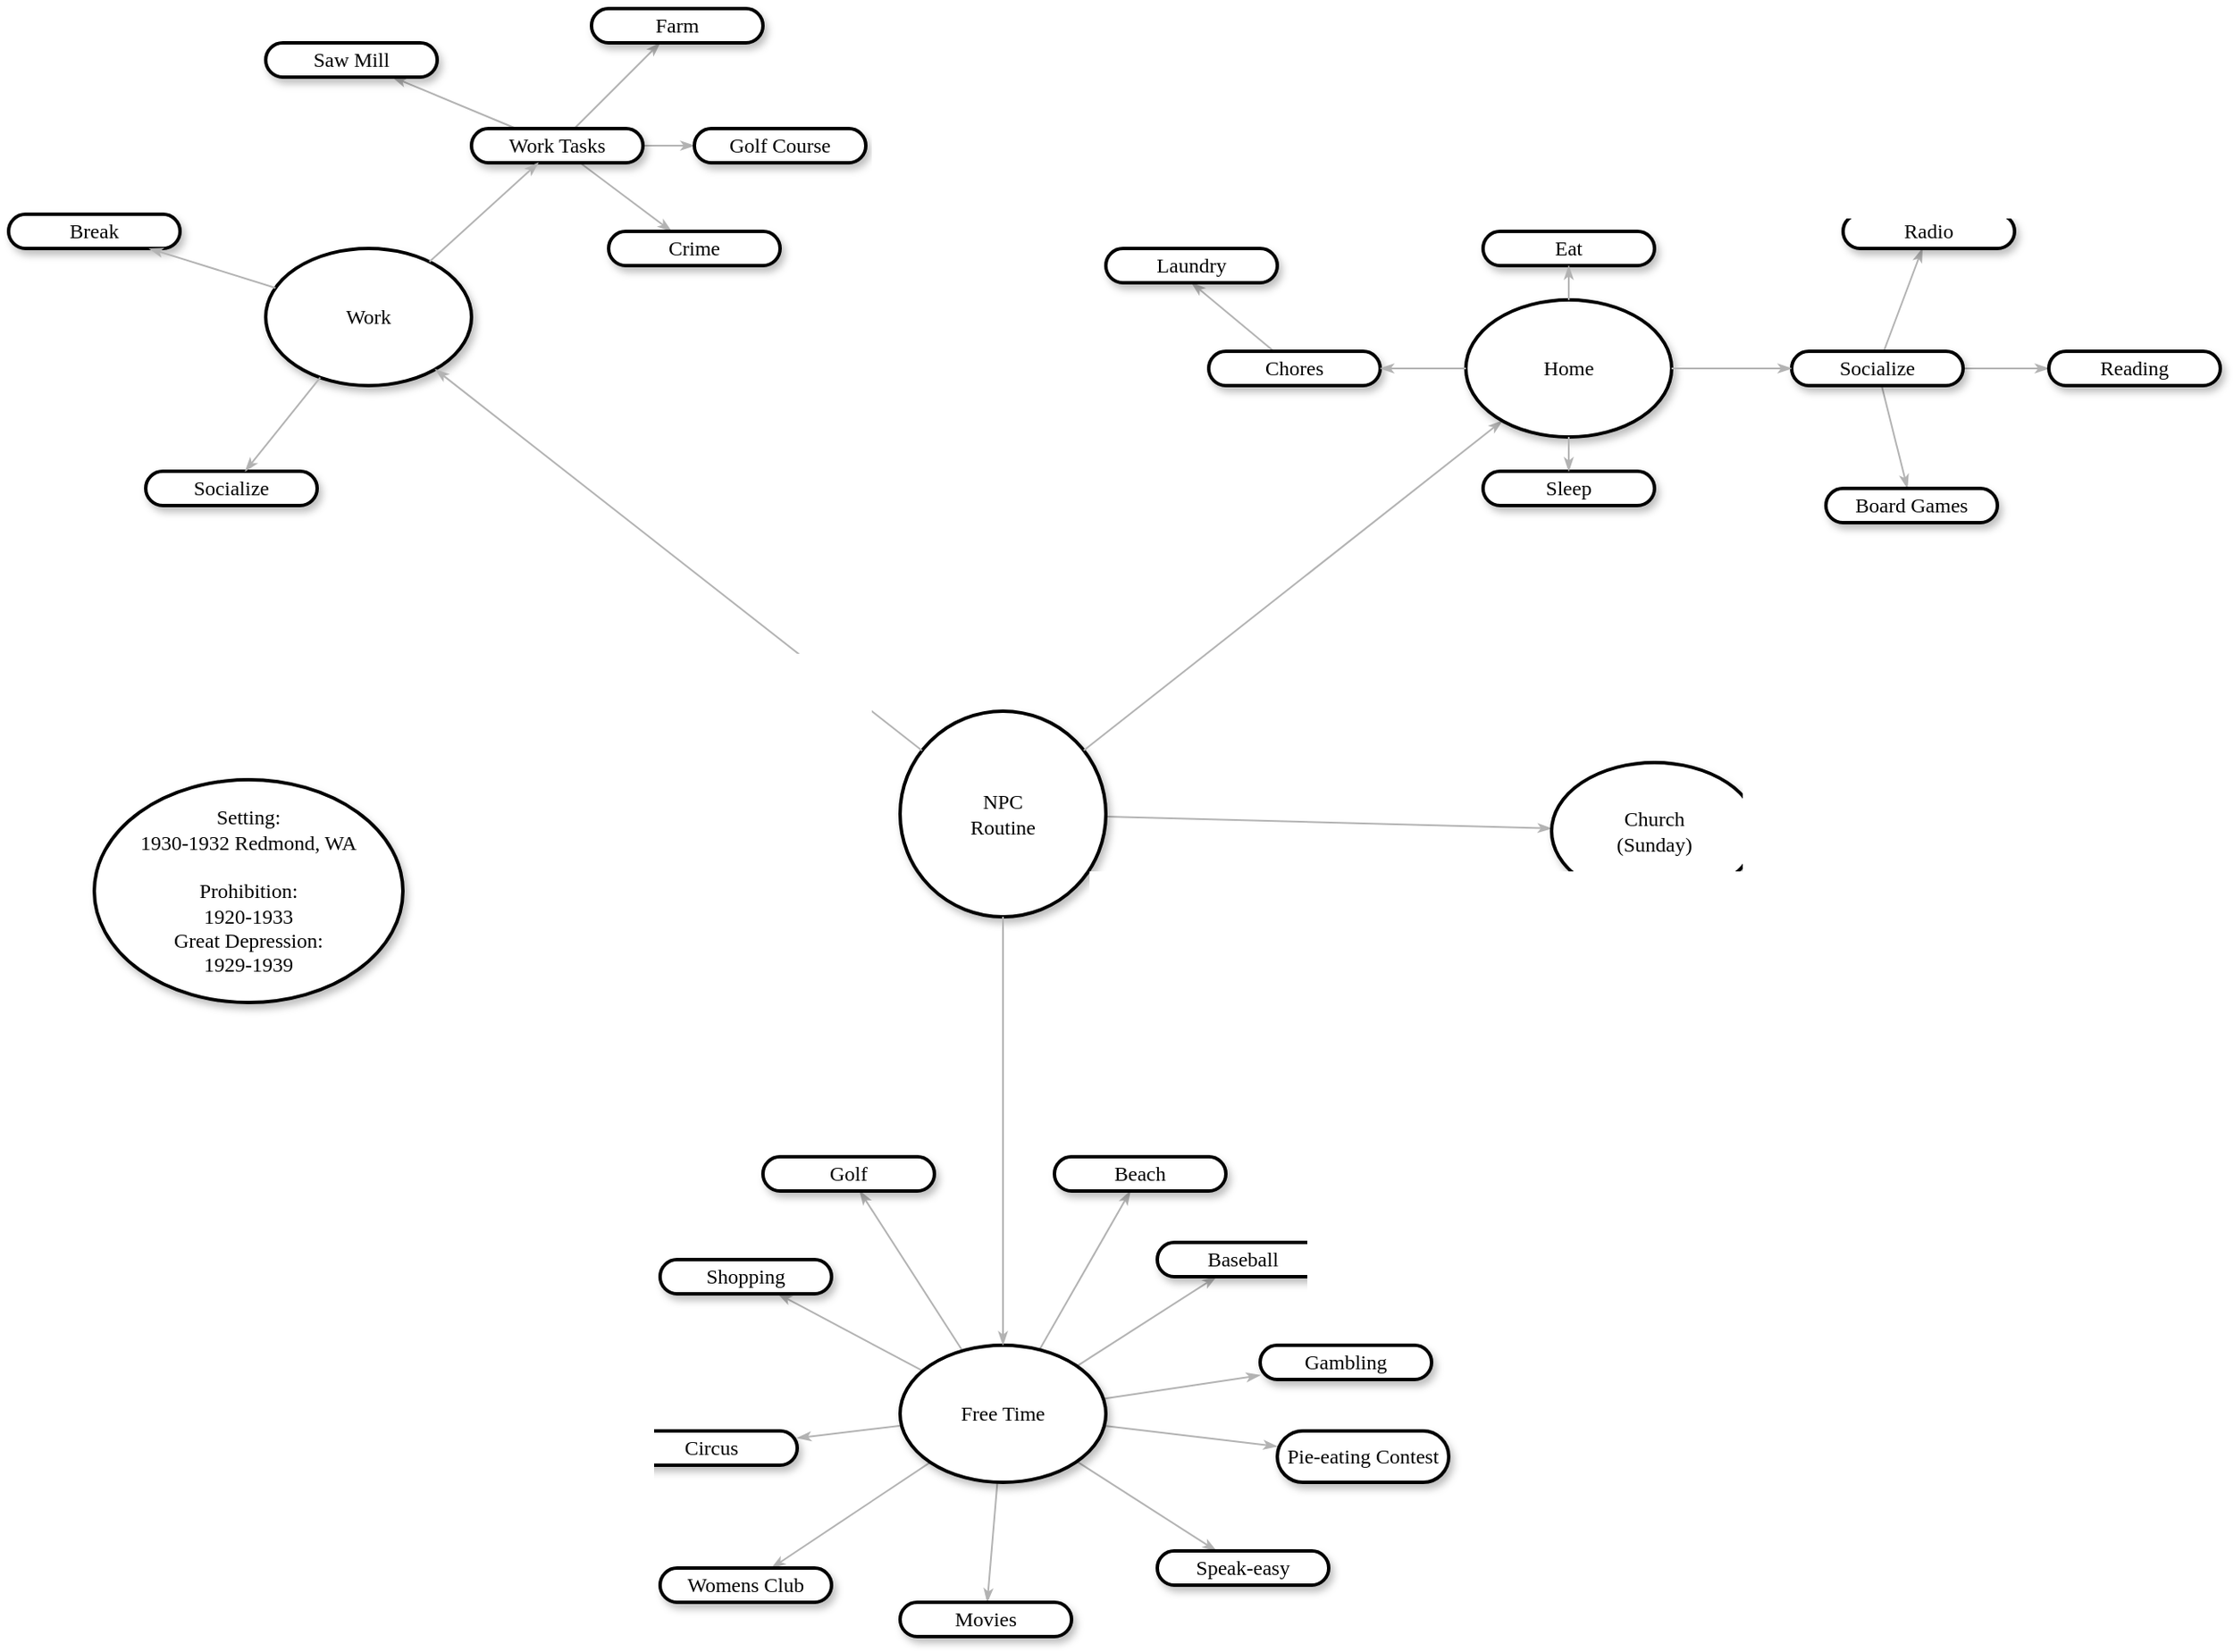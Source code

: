 <mxfile version="24.0.7" type="github">
  <diagram name="Page-1" id="ad52d381-51e7-2e0d-a935-2d0ddd2fd229">
    <mxGraphModel dx="818" dy="1867" grid="1" gridSize="10" guides="1" tooltips="1" connect="1" arrows="1" fold="1" page="1" pageScale="1" pageWidth="1100" pageHeight="850" background="none" math="0" shadow="0">
      <root>
        <mxCell id="0" />
        <mxCell id="1" parent="0" />
        <mxCell id="2c924340bb9dbf6c-1" value="Socialize" style="whiteSpace=wrap;html=1;rounded=1;shadow=1;comic=0;labelBackgroundColor=none;strokeWidth=2;fontFamily=Verdana;fontSize=12;align=center;arcSize=50;" parent="1" vertex="1">
          <mxGeometry x="90" y="120" width="100" height="20" as="geometry" />
        </mxCell>
        <mxCell id="2c924340bb9dbf6c-2" value="Work" style="ellipse;whiteSpace=wrap;html=1;rounded=1;shadow=1;comic=0;labelBackgroundColor=none;strokeWidth=2;fontFamily=Verdana;fontSize=12;align=center;" parent="1" vertex="1">
          <mxGeometry x="160" y="-10" width="120" height="80" as="geometry" />
        </mxCell>
        <mxCell id="UxoyAw1FXWE8Ad-K0um6-47" style="edgeStyle=none;rounded=1;orthogonalLoop=1;jettySize=auto;html=1;strokeColor=#B3B3B3;strokeWidth=1;align=center;verticalAlign=middle;fontFamily=Verdana;fontSize=12;fontColor=default;labelBackgroundColor=none;startArrow=none;startFill=0;startSize=5;endArrow=classicThin;endFill=1;endSize=5;" edge="1" parent="1" source="2c924340bb9dbf6c-4" target="UxoyAw1FXWE8Ad-K0um6-46">
          <mxGeometry relative="1" as="geometry" />
        </mxCell>
        <mxCell id="2c924340bb9dbf6c-4" value="&lt;div&gt;NPC&lt;/div&gt;&lt;div&gt;Routine&lt;br&gt;&lt;/div&gt;" style="ellipse;whiteSpace=wrap;html=1;rounded=1;shadow=1;comic=0;labelBackgroundColor=none;strokeWidth=2;fontFamily=Verdana;fontSize=12;align=center;" parent="1" vertex="1">
          <mxGeometry x="530" y="260" width="120" height="120" as="geometry" />
        </mxCell>
        <mxCell id="UxoyAw1FXWE8Ad-K0um6-15" style="edgeStyle=none;rounded=1;orthogonalLoop=1;jettySize=auto;html=1;strokeColor=#B3B3B3;strokeWidth=1;align=center;verticalAlign=middle;fontFamily=Verdana;fontSize=12;fontColor=default;labelBackgroundColor=none;startArrow=none;startFill=0;startSize=5;endArrow=classicThin;endFill=1;endSize=5;" edge="1" parent="1" source="2c924340bb9dbf6c-5" target="UxoyAw1FXWE8Ad-K0um6-13">
          <mxGeometry relative="1" as="geometry" />
        </mxCell>
        <mxCell id="UxoyAw1FXWE8Ad-K0um6-17" style="edgeStyle=none;rounded=1;orthogonalLoop=1;jettySize=auto;html=1;strokeColor=#B3B3B3;strokeWidth=1;align=center;verticalAlign=middle;fontFamily=Verdana;fontSize=12;fontColor=default;labelBackgroundColor=none;startArrow=none;startFill=0;startSize=5;endArrow=classicThin;endFill=1;endSize=5;" edge="1" parent="1" source="2c924340bb9dbf6c-5" target="UxoyAw1FXWE8Ad-K0um6-16">
          <mxGeometry relative="1" as="geometry" />
        </mxCell>
        <mxCell id="UxoyAw1FXWE8Ad-K0um6-19" style="edgeStyle=none;rounded=1;orthogonalLoop=1;jettySize=auto;html=1;strokeColor=#B3B3B3;strokeWidth=1;align=center;verticalAlign=middle;fontFamily=Verdana;fontSize=12;fontColor=default;labelBackgroundColor=none;startArrow=none;startFill=0;startSize=5;endArrow=classicThin;endFill=1;endSize=5;" edge="1" parent="1" source="2c924340bb9dbf6c-5" target="UxoyAw1FXWE8Ad-K0um6-18">
          <mxGeometry relative="1" as="geometry" />
        </mxCell>
        <mxCell id="UxoyAw1FXWE8Ad-K0um6-22" style="edgeStyle=none;rounded=1;orthogonalLoop=1;jettySize=auto;html=1;strokeColor=#B3B3B3;strokeWidth=1;align=center;verticalAlign=middle;fontFamily=Verdana;fontSize=12;fontColor=default;labelBackgroundColor=none;startArrow=none;startFill=0;startSize=5;endArrow=classicThin;endFill=1;endSize=5;" edge="1" parent="1" source="2c924340bb9dbf6c-5" target="UxoyAw1FXWE8Ad-K0um6-21">
          <mxGeometry relative="1" as="geometry" />
        </mxCell>
        <mxCell id="UxoyAw1FXWE8Ad-K0um6-24" style="edgeStyle=none;rounded=1;orthogonalLoop=1;jettySize=auto;html=1;strokeColor=#B3B3B3;strokeWidth=1;align=center;verticalAlign=middle;fontFamily=Verdana;fontSize=12;fontColor=default;labelBackgroundColor=none;startArrow=none;startFill=0;startSize=5;endArrow=classicThin;endFill=1;endSize=5;" edge="1" parent="1" source="2c924340bb9dbf6c-5" target="UxoyAw1FXWE8Ad-K0um6-23">
          <mxGeometry relative="1" as="geometry" />
        </mxCell>
        <mxCell id="UxoyAw1FXWE8Ad-K0um6-27" style="edgeStyle=none;rounded=1;orthogonalLoop=1;jettySize=auto;html=1;strokeColor=#B3B3B3;strokeWidth=1;align=center;verticalAlign=middle;fontFamily=Verdana;fontSize=12;fontColor=default;labelBackgroundColor=none;startArrow=none;startFill=0;startSize=5;endArrow=classicThin;endFill=1;endSize=5;" edge="1" parent="1" source="2c924340bb9dbf6c-5" target="UxoyAw1FXWE8Ad-K0um6-25">
          <mxGeometry relative="1" as="geometry" />
        </mxCell>
        <mxCell id="UxoyAw1FXWE8Ad-K0um6-41" style="edgeStyle=none;rounded=1;orthogonalLoop=1;jettySize=auto;html=1;strokeColor=#B3B3B3;strokeWidth=1;align=center;verticalAlign=middle;fontFamily=Verdana;fontSize=12;fontColor=default;labelBackgroundColor=none;startArrow=none;startFill=0;startSize=5;endArrow=classicThin;endFill=1;endSize=5;" edge="1" parent="1" source="2c924340bb9dbf6c-5" target="UxoyAw1FXWE8Ad-K0um6-40">
          <mxGeometry relative="1" as="geometry" />
        </mxCell>
        <mxCell id="UxoyAw1FXWE8Ad-K0um6-43" style="edgeStyle=none;rounded=1;orthogonalLoop=1;jettySize=auto;html=1;strokeColor=#B3B3B3;strokeWidth=1;align=center;verticalAlign=middle;fontFamily=Verdana;fontSize=12;fontColor=default;labelBackgroundColor=none;startArrow=none;startFill=0;startSize=5;endArrow=classicThin;endFill=1;endSize=5;" edge="1" parent="1" source="2c924340bb9dbf6c-5" target="UxoyAw1FXWE8Ad-K0um6-42">
          <mxGeometry relative="1" as="geometry" />
        </mxCell>
        <mxCell id="UxoyAw1FXWE8Ad-K0um6-45" style="edgeStyle=none;rounded=1;orthogonalLoop=1;jettySize=auto;html=1;strokeColor=#B3B3B3;strokeWidth=1;align=center;verticalAlign=middle;fontFamily=Verdana;fontSize=12;fontColor=default;labelBackgroundColor=none;startArrow=none;startFill=0;startSize=5;endArrow=classicThin;endFill=1;endSize=5;" edge="1" parent="1" source="2c924340bb9dbf6c-5" target="UxoyAw1FXWE8Ad-K0um6-44">
          <mxGeometry relative="1" as="geometry" />
        </mxCell>
        <mxCell id="UxoyAw1FXWE8Ad-K0um6-49" style="edgeStyle=none;rounded=1;orthogonalLoop=1;jettySize=auto;html=1;strokeColor=#B3B3B3;strokeWidth=1;align=center;verticalAlign=middle;fontFamily=Verdana;fontSize=12;fontColor=default;labelBackgroundColor=none;startArrow=none;startFill=0;startSize=5;endArrow=classicThin;endFill=1;endSize=5;" edge="1" parent="1" source="2c924340bb9dbf6c-5" target="UxoyAw1FXWE8Ad-K0um6-48">
          <mxGeometry relative="1" as="geometry" />
        </mxCell>
        <mxCell id="2c924340bb9dbf6c-5" value="Free Time" style="ellipse;whiteSpace=wrap;html=1;rounded=1;shadow=1;comic=0;labelBackgroundColor=none;strokeWidth=2;fontFamily=Verdana;fontSize=12;align=center;" parent="1" vertex="1">
          <mxGeometry x="530" y="630" width="120" height="80" as="geometry" />
        </mxCell>
        <mxCell id="2c924340bb9dbf6c-10" value="Break" style="whiteSpace=wrap;html=1;rounded=1;shadow=1;comic=0;labelBackgroundColor=none;strokeWidth=2;fontFamily=Verdana;fontSize=12;align=center;arcSize=50;" parent="1" vertex="1">
          <mxGeometry x="10" y="-30" width="100" height="20" as="geometry" />
        </mxCell>
        <mxCell id="2c924340bb9dbf6c-27" value="" style="edgeStyle=none;rounded=1;html=1;labelBackgroundColor=none;startArrow=none;startFill=0;startSize=5;endArrow=classicThin;endFill=1;endSize=5;jettySize=auto;orthogonalLoop=1;strokeColor=#B3B3B3;strokeWidth=1;fontFamily=Verdana;fontSize=12" parent="1" source="2c924340bb9dbf6c-2" target="2c924340bb9dbf6c-10" edge="1">
          <mxGeometry relative="1" as="geometry" />
        </mxCell>
        <mxCell id="2c924340bb9dbf6c-28" value="" style="edgeStyle=none;rounded=1;html=1;labelBackgroundColor=none;startArrow=none;startFill=0;startSize=5;endArrow=classicThin;endFill=1;endSize=5;jettySize=auto;orthogonalLoop=1;strokeColor=#B3B3B3;strokeWidth=1;fontFamily=Verdana;fontSize=12" parent="1" source="2c924340bb9dbf6c-2" target="2c924340bb9dbf6c-1" edge="1">
          <mxGeometry relative="1" as="geometry" />
        </mxCell>
        <mxCell id="2c924340bb9dbf6c-31" value="" style="edgeStyle=none;rounded=1;html=1;labelBackgroundColor=none;startArrow=none;startFill=0;startSize=5;endArrow=classicThin;endFill=1;endSize=5;jettySize=auto;orthogonalLoop=1;strokeColor=#B3B3B3;strokeWidth=1;fontFamily=Verdana;fontSize=12" parent="1" source="2c924340bb9dbf6c-4" target="2c924340bb9dbf6c-2" edge="1">
          <mxGeometry relative="1" as="geometry" />
        </mxCell>
        <mxCell id="2c924340bb9dbf6c-32" value="" style="edgeStyle=none;rounded=1;html=1;labelBackgroundColor=none;startArrow=none;startFill=0;startSize=5;endArrow=classicThin;endFill=1;endSize=5;jettySize=auto;orthogonalLoop=1;strokeColor=#B3B3B3;strokeWidth=1;fontFamily=Verdana;fontSize=12" parent="1" source="2c924340bb9dbf6c-4" target="2c924340bb9dbf6c-3" edge="1">
          <mxGeometry relative="1" as="geometry" />
        </mxCell>
        <mxCell id="2c924340bb9dbf6c-33" value="" style="edgeStyle=none;rounded=1;html=1;labelBackgroundColor=none;startArrow=none;startFill=0;startSize=5;endArrow=classicThin;endFill=1;endSize=5;jettySize=auto;orthogonalLoop=1;strokeColor=#B3B3B3;strokeWidth=1;fontFamily=Verdana;fontSize=12" parent="1" source="2c924340bb9dbf6c-4" target="2c924340bb9dbf6c-5" edge="1">
          <mxGeometry relative="1" as="geometry" />
        </mxCell>
        <mxCell id="UxoyAw1FXWE8Ad-K0um6-35" style="edgeStyle=none;rounded=1;orthogonalLoop=1;jettySize=auto;html=1;strokeColor=#B3B3B3;strokeWidth=1;align=center;verticalAlign=middle;fontFamily=Verdana;fontSize=12;fontColor=default;labelBackgroundColor=none;startArrow=none;startFill=0;startSize=5;endArrow=classicThin;endFill=1;endSize=5;" edge="1" parent="1" source="2c924340bb9dbf6c-55" target="UxoyAw1FXWE8Ad-K0um6-34">
          <mxGeometry relative="1" as="geometry" />
        </mxCell>
        <mxCell id="UxoyAw1FXWE8Ad-K0um6-37" style="edgeStyle=none;rounded=1;orthogonalLoop=1;jettySize=auto;html=1;strokeColor=#B3B3B3;strokeWidth=1;align=center;verticalAlign=middle;fontFamily=Verdana;fontSize=12;fontColor=default;labelBackgroundColor=none;startArrow=none;startFill=0;startSize=5;endArrow=classicThin;endFill=1;endSize=5;" edge="1" parent="1" source="2c924340bb9dbf6c-55" target="UxoyAw1FXWE8Ad-K0um6-36">
          <mxGeometry relative="1" as="geometry">
            <mxPoint x="420" y="-110" as="targetPoint" />
          </mxGeometry>
        </mxCell>
        <mxCell id="UxoyAw1FXWE8Ad-K0um6-39" style="edgeStyle=none;rounded=1;orthogonalLoop=1;jettySize=auto;html=1;strokeColor=#B3B3B3;strokeWidth=1;align=center;verticalAlign=middle;fontFamily=Verdana;fontSize=12;fontColor=default;labelBackgroundColor=none;startArrow=none;startFill=0;startSize=5;endArrow=classicThin;endFill=1;endSize=5;" edge="1" parent="1" source="2c924340bb9dbf6c-55" target="UxoyAw1FXWE8Ad-K0um6-38">
          <mxGeometry relative="1" as="geometry" />
        </mxCell>
        <mxCell id="UxoyAw1FXWE8Ad-K0um6-54" style="edgeStyle=none;rounded=1;orthogonalLoop=1;jettySize=auto;html=1;strokeColor=#B3B3B3;strokeWidth=1;align=center;verticalAlign=middle;fontFamily=Verdana;fontSize=12;fontColor=default;labelBackgroundColor=none;startArrow=none;startFill=0;startSize=5;endArrow=classicThin;endFill=1;endSize=5;" edge="1" parent="1" source="2c924340bb9dbf6c-55" target="UxoyAw1FXWE8Ad-K0um6-52">
          <mxGeometry relative="1" as="geometry" />
        </mxCell>
        <mxCell id="2c924340bb9dbf6c-55" value="Work Tasks" style="whiteSpace=wrap;html=1;rounded=1;shadow=1;comic=0;labelBackgroundColor=none;strokeWidth=2;fontFamily=Verdana;fontSize=12;align=center;arcSize=50;" parent="1" vertex="1">
          <mxGeometry x="280" y="-80" width="100" height="20" as="geometry" />
        </mxCell>
        <mxCell id="2c924340bb9dbf6c-61" value="" style="edgeStyle=none;rounded=1;html=1;labelBackgroundColor=none;startArrow=none;startFill=0;startSize=5;endArrow=classicThin;endFill=1;endSize=5;jettySize=auto;orthogonalLoop=1;strokeColor=#B3B3B3;strokeWidth=1;fontFamily=Verdana;fontSize=12" parent="1" source="2c924340bb9dbf6c-2" target="2c924340bb9dbf6c-55" edge="1">
          <mxGeometry relative="1" as="geometry" />
        </mxCell>
        <mxCell id="2c924340bb9dbf6c-3" value="&lt;div&gt;Home&lt;/div&gt;" style="ellipse;whiteSpace=wrap;html=1;rounded=1;shadow=1;comic=0;labelBackgroundColor=none;strokeWidth=2;fontFamily=Verdana;fontSize=12;align=center;" parent="1" vertex="1">
          <mxGeometry x="860" y="20" width="120" height="80" as="geometry" />
        </mxCell>
        <mxCell id="2c924340bb9dbf6c-11" value="Sleep" style="whiteSpace=wrap;html=1;rounded=1;shadow=1;comic=0;labelBackgroundColor=none;strokeWidth=2;fontFamily=Verdana;fontSize=12;align=center;arcSize=50;" parent="1" vertex="1">
          <mxGeometry x="870" y="120" width="100" height="20" as="geometry" />
        </mxCell>
        <mxCell id="2c924340bb9dbf6c-14" value="Eat" style="whiteSpace=wrap;html=1;rounded=1;shadow=1;comic=0;labelBackgroundColor=none;strokeWidth=2;fontFamily=Verdana;fontSize=12;align=center;arcSize=50;" parent="1" vertex="1">
          <mxGeometry x="870" y="-20" width="100" height="20" as="geometry" />
        </mxCell>
        <mxCell id="UxoyAw1FXWE8Ad-K0um6-10" style="edgeStyle=none;rounded=1;orthogonalLoop=1;jettySize=auto;html=1;entryX=0.5;entryY=1;entryDx=0;entryDy=0;strokeColor=#B3B3B3;strokeWidth=1;align=center;verticalAlign=middle;fontFamily=Verdana;fontSize=12;fontColor=default;labelBackgroundColor=none;startArrow=none;startFill=0;startSize=5;endArrow=classicThin;endFill=1;endSize=5;" edge="1" parent="1" source="2c924340bb9dbf6c-15" target="UxoyAw1FXWE8Ad-K0um6-7">
          <mxGeometry relative="1" as="geometry" />
        </mxCell>
        <mxCell id="2c924340bb9dbf6c-15" value="Chores" style="whiteSpace=wrap;html=1;rounded=1;shadow=1;comic=0;labelBackgroundColor=none;strokeWidth=2;fontFamily=Verdana;fontSize=12;align=center;arcSize=50;" parent="1" vertex="1">
          <mxGeometry x="710" y="50" width="100" height="20" as="geometry" />
        </mxCell>
        <mxCell id="UxoyAw1FXWE8Ad-K0um6-29" style="edgeStyle=none;rounded=1;orthogonalLoop=1;jettySize=auto;html=1;strokeColor=#B3B3B3;strokeWidth=1;align=center;verticalAlign=middle;fontFamily=Verdana;fontSize=12;fontColor=default;labelBackgroundColor=none;startArrow=none;startFill=0;startSize=5;endArrow=classicThin;endFill=1;endSize=5;" edge="1" parent="1" source="2c924340bb9dbf6c-16" target="UxoyAw1FXWE8Ad-K0um6-28">
          <mxGeometry relative="1" as="geometry" />
        </mxCell>
        <mxCell id="UxoyAw1FXWE8Ad-K0um6-31" style="edgeStyle=none;rounded=1;orthogonalLoop=1;jettySize=auto;html=1;strokeColor=#B3B3B3;strokeWidth=1;align=center;verticalAlign=middle;fontFamily=Verdana;fontSize=12;fontColor=default;labelBackgroundColor=none;startArrow=none;startFill=0;startSize=5;endArrow=classicThin;endFill=1;endSize=5;" edge="1" parent="1" source="2c924340bb9dbf6c-16" target="UxoyAw1FXWE8Ad-K0um6-30">
          <mxGeometry relative="1" as="geometry" />
        </mxCell>
        <mxCell id="UxoyAw1FXWE8Ad-K0um6-33" style="edgeStyle=none;rounded=1;orthogonalLoop=1;jettySize=auto;html=1;strokeColor=#B3B3B3;strokeWidth=1;align=center;verticalAlign=middle;fontFamily=Verdana;fontSize=12;fontColor=default;labelBackgroundColor=none;startArrow=none;startFill=0;startSize=5;endArrow=classicThin;endFill=1;endSize=5;" edge="1" parent="1" source="2c924340bb9dbf6c-16" target="UxoyAw1FXWE8Ad-K0um6-32">
          <mxGeometry relative="1" as="geometry" />
        </mxCell>
        <mxCell id="2c924340bb9dbf6c-16" value="Socialize" style="whiteSpace=wrap;html=1;rounded=1;shadow=1;comic=0;labelBackgroundColor=none;strokeWidth=2;fontFamily=Verdana;fontSize=12;align=center;arcSize=50;" parent="1" vertex="1">
          <mxGeometry x="1050" y="50" width="100" height="20" as="geometry" />
        </mxCell>
        <mxCell id="2c924340bb9dbf6c-43" value="" style="edgeStyle=none;rounded=1;html=1;labelBackgroundColor=none;startArrow=none;startFill=0;startSize=5;endArrow=classicThin;endFill=1;endSize=5;jettySize=auto;orthogonalLoop=1;strokeColor=#B3B3B3;strokeWidth=1;fontFamily=Verdana;fontSize=12" parent="1" source="2c924340bb9dbf6c-3" target="2c924340bb9dbf6c-16" edge="1">
          <mxGeometry relative="1" as="geometry" />
        </mxCell>
        <mxCell id="2c924340bb9dbf6c-44" value="" style="edgeStyle=none;rounded=1;html=1;labelBackgroundColor=none;startArrow=none;startFill=0;startSize=5;endArrow=classicThin;endFill=1;endSize=5;jettySize=auto;orthogonalLoop=1;strokeColor=#B3B3B3;strokeWidth=1;fontFamily=Verdana;fontSize=12" parent="1" source="2c924340bb9dbf6c-3" target="2c924340bb9dbf6c-15" edge="1">
          <mxGeometry relative="1" as="geometry" />
        </mxCell>
        <mxCell id="2c924340bb9dbf6c-45" value="" style="edgeStyle=none;rounded=1;html=1;labelBackgroundColor=none;startArrow=none;startFill=0;startSize=5;endArrow=classicThin;endFill=1;endSize=5;jettySize=auto;orthogonalLoop=1;strokeColor=#B3B3B3;strokeWidth=1;fontFamily=Verdana;fontSize=12" parent="1" source="2c924340bb9dbf6c-3" target="2c924340bb9dbf6c-14" edge="1">
          <mxGeometry relative="1" as="geometry" />
        </mxCell>
        <mxCell id="2c924340bb9dbf6c-46" value="" style="edgeStyle=none;rounded=1;html=1;labelBackgroundColor=none;startArrow=none;startFill=0;startSize=5;endArrow=classicThin;endFill=1;endSize=5;jettySize=auto;orthogonalLoop=1;strokeColor=#B3B3B3;strokeWidth=1;fontFamily=Verdana;fontSize=12" parent="1" source="2c924340bb9dbf6c-3" target="2c924340bb9dbf6c-11" edge="1">
          <mxGeometry x="0.012" relative="1" as="geometry">
            <mxPoint as="offset" />
          </mxGeometry>
        </mxCell>
        <mxCell id="UxoyAw1FXWE8Ad-K0um6-7" value="Laundry" style="whiteSpace=wrap;html=1;rounded=1;shadow=1;comic=0;labelBackgroundColor=none;strokeWidth=2;fontFamily=Verdana;fontSize=12;align=center;arcSize=50;" vertex="1" parent="1">
          <mxGeometry x="650" y="-10" width="100" height="20" as="geometry" />
        </mxCell>
        <mxCell id="UxoyAw1FXWE8Ad-K0um6-13" value="Shopping" style="whiteSpace=wrap;html=1;rounded=1;shadow=1;comic=0;labelBackgroundColor=none;strokeWidth=2;fontFamily=Verdana;fontSize=12;align=center;arcSize=50;" vertex="1" parent="1">
          <mxGeometry x="390" y="580" width="100" height="20" as="geometry" />
        </mxCell>
        <mxCell id="UxoyAw1FXWE8Ad-K0um6-16" value="Circus" style="whiteSpace=wrap;html=1;rounded=1;shadow=1;comic=0;labelBackgroundColor=none;strokeWidth=2;fontFamily=Verdana;fontSize=12;align=center;arcSize=50;" vertex="1" parent="1">
          <mxGeometry x="370" y="680" width="100" height="20" as="geometry" />
        </mxCell>
        <mxCell id="UxoyAw1FXWE8Ad-K0um6-18" value="Baseball" style="whiteSpace=wrap;html=1;rounded=1;shadow=1;comic=0;labelBackgroundColor=none;strokeWidth=2;fontFamily=Verdana;fontSize=12;align=center;arcSize=50;" vertex="1" parent="1">
          <mxGeometry x="680" y="570" width="100" height="20" as="geometry" />
        </mxCell>
        <mxCell id="UxoyAw1FXWE8Ad-K0um6-21" value="Pie-eating Contest" style="whiteSpace=wrap;html=1;rounded=1;shadow=1;comic=0;labelBackgroundColor=none;strokeWidth=2;fontFamily=Verdana;fontSize=12;align=center;arcSize=50;" vertex="1" parent="1">
          <mxGeometry x="750" y="680" width="100" height="30" as="geometry" />
        </mxCell>
        <mxCell id="UxoyAw1FXWE8Ad-K0um6-23" value="Speak-easy" style="whiteSpace=wrap;html=1;rounded=1;shadow=1;comic=0;labelBackgroundColor=none;strokeWidth=2;fontFamily=Verdana;fontSize=12;align=center;arcSize=50;" vertex="1" parent="1">
          <mxGeometry x="680" y="750" width="100" height="20" as="geometry" />
        </mxCell>
        <mxCell id="UxoyAw1FXWE8Ad-K0um6-25" value="Movies" style="whiteSpace=wrap;html=1;rounded=1;shadow=1;comic=0;labelBackgroundColor=none;strokeWidth=2;fontFamily=Verdana;fontSize=12;align=center;arcSize=50;" vertex="1" parent="1">
          <mxGeometry x="530" y="780" width="100" height="20" as="geometry" />
        </mxCell>
        <mxCell id="UxoyAw1FXWE8Ad-K0um6-28" value="Board Games" style="whiteSpace=wrap;html=1;rounded=1;shadow=1;comic=0;labelBackgroundColor=none;strokeWidth=2;fontFamily=Verdana;fontSize=12;align=center;arcSize=50;" vertex="1" parent="1">
          <mxGeometry x="1070" y="130" width="100" height="20" as="geometry" />
        </mxCell>
        <mxCell id="UxoyAw1FXWE8Ad-K0um6-30" value="Radio" style="whiteSpace=wrap;html=1;rounded=1;shadow=1;comic=0;labelBackgroundColor=none;strokeWidth=2;fontFamily=Verdana;fontSize=12;align=center;arcSize=50;" vertex="1" parent="1">
          <mxGeometry x="1080" y="-30" width="100" height="20" as="geometry" />
        </mxCell>
        <mxCell id="UxoyAw1FXWE8Ad-K0um6-32" value="Reading" style="whiteSpace=wrap;html=1;rounded=1;shadow=1;comic=0;labelBackgroundColor=none;strokeWidth=2;fontFamily=Verdana;fontSize=12;align=center;arcSize=50;" vertex="1" parent="1">
          <mxGeometry x="1200" y="50" width="100" height="20" as="geometry" />
        </mxCell>
        <mxCell id="UxoyAw1FXWE8Ad-K0um6-34" value="Saw Mill" style="whiteSpace=wrap;html=1;rounded=1;shadow=1;comic=0;labelBackgroundColor=none;strokeWidth=2;fontFamily=Verdana;fontSize=12;align=center;arcSize=50;" vertex="1" parent="1">
          <mxGeometry x="160" y="-130" width="100" height="20" as="geometry" />
        </mxCell>
        <mxCell id="UxoyAw1FXWE8Ad-K0um6-36" value="Farm" style="whiteSpace=wrap;html=1;rounded=1;shadow=1;comic=0;labelBackgroundColor=none;strokeWidth=2;fontFamily=Verdana;fontSize=12;align=center;arcSize=50;" vertex="1" parent="1">
          <mxGeometry x="350" y="-150" width="100" height="20" as="geometry" />
        </mxCell>
        <mxCell id="UxoyAw1FXWE8Ad-K0um6-38" value="Golf Course" style="whiteSpace=wrap;html=1;rounded=1;shadow=1;comic=0;labelBackgroundColor=none;strokeWidth=2;fontFamily=Verdana;fontSize=12;align=center;arcSize=50;" vertex="1" parent="1">
          <mxGeometry x="410" y="-80" width="100" height="20" as="geometry" />
        </mxCell>
        <mxCell id="UxoyAw1FXWE8Ad-K0um6-40" value="Gambling" style="whiteSpace=wrap;html=1;rounded=1;shadow=1;comic=0;labelBackgroundColor=none;strokeWidth=2;fontFamily=Verdana;fontSize=12;align=center;arcSize=50;" vertex="1" parent="1">
          <mxGeometry x="740" y="630" width="100" height="20" as="geometry" />
        </mxCell>
        <mxCell id="UxoyAw1FXWE8Ad-K0um6-42" value="Golf" style="whiteSpace=wrap;html=1;rounded=1;shadow=1;comic=0;labelBackgroundColor=none;strokeWidth=2;fontFamily=Verdana;fontSize=12;align=center;arcSize=50;" vertex="1" parent="1">
          <mxGeometry x="450" y="520" width="100" height="20" as="geometry" />
        </mxCell>
        <mxCell id="UxoyAw1FXWE8Ad-K0um6-44" value="Beach" style="whiteSpace=wrap;html=1;rounded=1;shadow=1;comic=0;labelBackgroundColor=none;strokeWidth=2;fontFamily=Verdana;fontSize=12;align=center;arcSize=50;" vertex="1" parent="1">
          <mxGeometry x="620" y="520" width="100" height="20" as="geometry" />
        </mxCell>
        <mxCell id="UxoyAw1FXWE8Ad-K0um6-46" value="&lt;div&gt;Church&lt;/div&gt;&lt;div&gt;(Sunday)&lt;/div&gt;" style="ellipse;whiteSpace=wrap;html=1;rounded=1;shadow=1;comic=0;labelBackgroundColor=none;strokeWidth=2;fontFamily=Verdana;fontSize=12;align=center;" vertex="1" parent="1">
          <mxGeometry x="910" y="290" width="120" height="80" as="geometry" />
        </mxCell>
        <mxCell id="UxoyAw1FXWE8Ad-K0um6-48" value="Womens Club" style="whiteSpace=wrap;html=1;rounded=1;shadow=1;comic=0;labelBackgroundColor=none;strokeWidth=2;fontFamily=Verdana;fontSize=12;align=center;arcSize=50;" vertex="1" parent="1">
          <mxGeometry x="390" y="760" width="100" height="20" as="geometry" />
        </mxCell>
        <mxCell id="UxoyAw1FXWE8Ad-K0um6-50" value="&lt;div&gt;Setting:&lt;/div&gt;&lt;div&gt;1930-1932 Redmond, WA&lt;br&gt;&lt;/div&gt;&lt;div&gt;&lt;br&gt;&lt;/div&gt;&lt;div&gt;Prohibition:&lt;/div&gt;&lt;div&gt;1920-1933&lt;br&gt;&lt;/div&gt;&lt;div&gt;Great Depression:&lt;/div&gt;&lt;div&gt;1929-1939&lt;br&gt;&lt;/div&gt;" style="ellipse;whiteSpace=wrap;html=1;rounded=1;shadow=1;comic=0;labelBackgroundColor=none;strokeWidth=2;fontFamily=Verdana;fontSize=12;align=center;" vertex="1" parent="1">
          <mxGeometry x="60" y="300" width="180" height="130" as="geometry" />
        </mxCell>
        <mxCell id="UxoyAw1FXWE8Ad-K0um6-52" value="Crime" style="whiteSpace=wrap;html=1;rounded=1;shadow=1;comic=0;labelBackgroundColor=none;strokeWidth=2;fontFamily=Verdana;fontSize=12;align=center;arcSize=50;" vertex="1" parent="1">
          <mxGeometry x="360" y="-20" width="100" height="20" as="geometry" />
        </mxCell>
      </root>
    </mxGraphModel>
  </diagram>
</mxfile>
